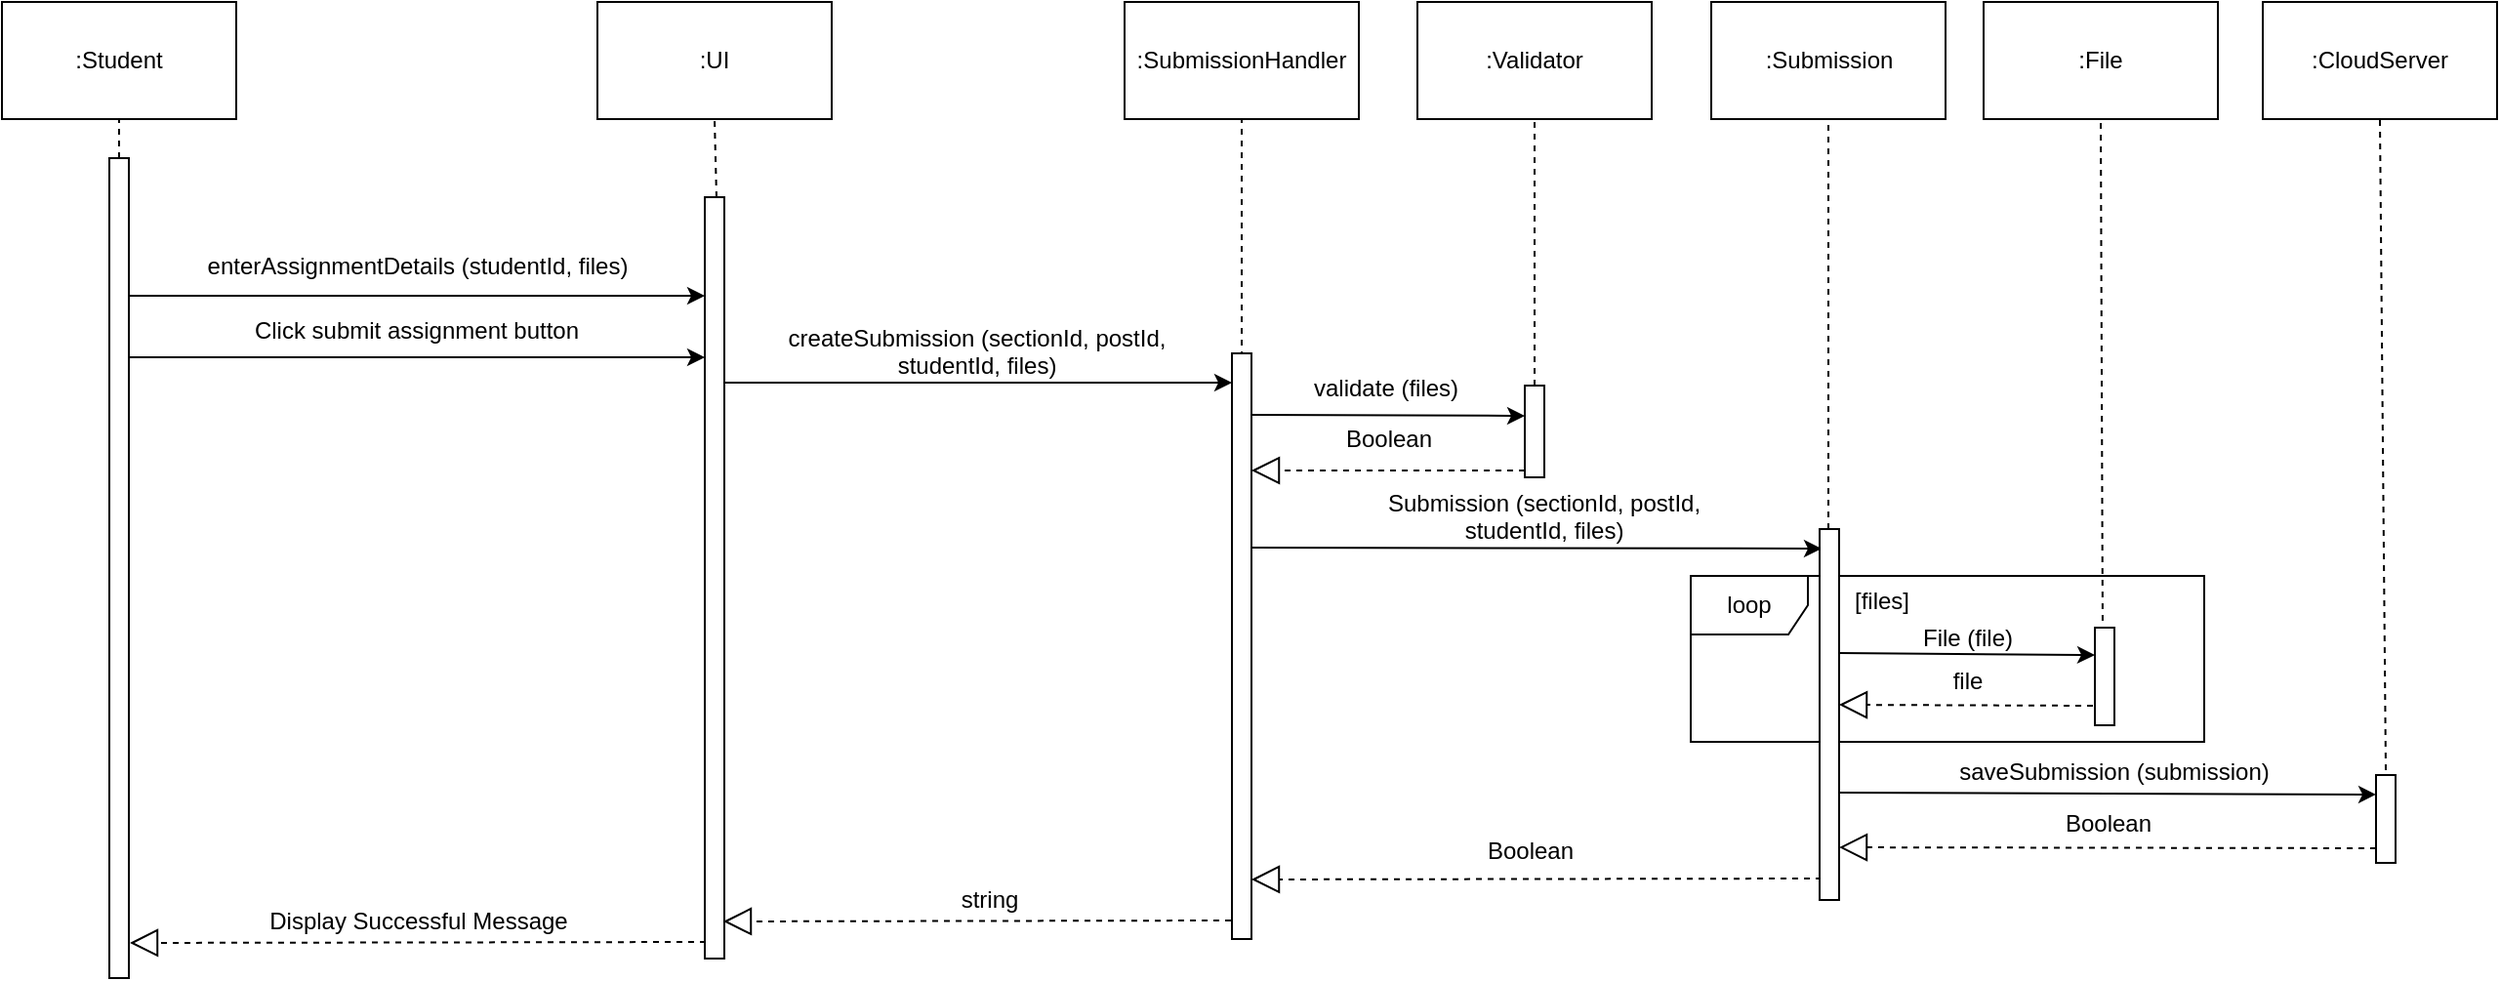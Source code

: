<mxfile version="10.6.9" type="google"><diagram id="XIfQkbySIWr7M6Sej6gq" name="Page-1"><mxGraphModel dx="840" dy="452" grid="1" gridSize="10" guides="1" tooltips="1" connect="1" arrows="1" fold="1" page="1" pageScale="1" pageWidth="850" pageHeight="1100" math="0" shadow="0"><root><mxCell id="0"/><mxCell id="1" parent="0"/><mxCell id="6bwbx6RjrM6j7Sr_Fx_w-13" value="loop" style="shape=umlFrame;whiteSpace=wrap;html=1;" parent="1" vertex="1"><mxGeometry x="1065" y="404" width="263" height="85" as="geometry"/></mxCell><mxCell id="3fVXA5pcYIj-z2EGN75J-2" value="" style="endArrow=none;dashed=1;html=1;entryX=0.5;entryY=1;entryDx=0;entryDy=0;" parent="1" target="3fVXA5pcYIj-z2EGN75J-3" edge="1"><mxGeometry width="50" height="50" relative="1" as="geometry"><mxPoint x="260" y="190" as="sourcePoint"/><mxPoint x="259.5" y="160" as="targetPoint"/></mxGeometry></mxCell><mxCell id="3fVXA5pcYIj-z2EGN75J-3" value=":Student" style="rounded=0;whiteSpace=wrap;html=1;" parent="1" vertex="1"><mxGeometry x="200" y="110" width="120" height="60" as="geometry"/></mxCell><mxCell id="3fVXA5pcYIj-z2EGN75J-4" value="" style="html=1;points=[];perimeter=orthogonalPerimeter;" parent="1" vertex="1"><mxGeometry x="255" y="190" width="10" height="420" as="geometry"/></mxCell><mxCell id="3fVXA5pcYIj-z2EGN75J-5" value=":UI&lt;br&gt;" style="rounded=0;whiteSpace=wrap;html=1;" parent="1" vertex="1"><mxGeometry x="505" y="110" width="120" height="60" as="geometry"/></mxCell><mxCell id="3fVXA5pcYIj-z2EGN75J-7" value="" style="endArrow=none;dashed=1;html=1;entryX=0.5;entryY=1;entryDx=0;entryDy=0;" parent="1" target="3fVXA5pcYIj-z2EGN75J-5" edge="1"><mxGeometry width="50" height="50" relative="1" as="geometry"><mxPoint x="566.0" y="210" as="sourcePoint"/><mxPoint x="565" y="200" as="targetPoint"/></mxGeometry></mxCell><mxCell id="3fVXA5pcYIj-z2EGN75J-8" value="" style="html=1;points=[];perimeter=orthogonalPerimeter;" parent="1" vertex="1"><mxGeometry x="560" y="210" width="10" height="390" as="geometry"/></mxCell><mxCell id="3fVXA5pcYIj-z2EGN75J-9" value=":&lt;span&gt;SubmissionHandler&lt;/span&gt;&lt;br&gt;" style="rounded=0;whiteSpace=wrap;html=1;" parent="1" vertex="1"><mxGeometry x="775" y="110" width="120" height="60" as="geometry"/></mxCell><mxCell id="3fVXA5pcYIj-z2EGN75J-10" value="" style="endArrow=none;dashed=1;html=1;entryX=0.5;entryY=1;entryDx=0;entryDy=0;" parent="1" target="3fVXA5pcYIj-z2EGN75J-9" edge="1"><mxGeometry width="50" height="50" relative="1" as="geometry"><mxPoint x="835" y="460" as="sourcePoint"/><mxPoint x="835" y="203" as="targetPoint"/></mxGeometry></mxCell><mxCell id="3fVXA5pcYIj-z2EGN75J-11" value="" style="html=1;points=[];perimeter=orthogonalPerimeter;" parent="1" vertex="1"><mxGeometry x="830" y="290" width="10" height="300" as="geometry"/></mxCell><mxCell id="3fVXA5pcYIj-z2EGN75J-12" value="" style="endArrow=classic;html=1;fontSize=12;" parent="1" edge="1"><mxGeometry width="50" height="50" relative="1" as="geometry"><mxPoint x="570" y="305" as="sourcePoint"/><mxPoint x="830" y="305" as="targetPoint"/></mxGeometry></mxCell><mxCell id="3fVXA5pcYIj-z2EGN75J-13" value="createSubmission (sectionId, postId,&#10;studentId, files)" style="text;align=center;fontStyle=0;verticalAlign=middle;spacingLeft=3;spacingRight=3;strokeColor=none;rotatable=0;points=[[0,0.5],[1,0.5]];portConstraint=eastwest;fontSize=12;" parent="1" vertex="1"><mxGeometry x="659.5" y="288" width="80" as="geometry"/></mxCell><mxCell id="3fVXA5pcYIj-z2EGN75J-16" value="" style="endArrow=classic;html=1;fontSize=12;" parent="1" edge="1"><mxGeometry width="50" height="50" relative="1" as="geometry"><mxPoint x="265" y="260.5" as="sourcePoint"/><mxPoint x="560" y="260.5" as="targetPoint"/></mxGeometry></mxCell><mxCell id="3fVXA5pcYIj-z2EGN75J-17" value="enterAssignmentDetails (studentId, files)" style="text;align=center;fontStyle=0;verticalAlign=middle;spacingLeft=3;spacingRight=3;strokeColor=none;rotatable=0;points=[[0,0.5],[1,0.5]];portConstraint=eastwest;fontSize=12;" parent="1" vertex="1"><mxGeometry x="373" y="244" width="80" as="geometry"/></mxCell><mxCell id="3fVXA5pcYIj-z2EGN75J-18" value="" style="endArrow=classic;html=1;fontSize=12;" parent="1" edge="1"><mxGeometry width="50" height="50" relative="1" as="geometry"><mxPoint x="265" y="292" as="sourcePoint"/><mxPoint x="560" y="292" as="targetPoint"/></mxGeometry></mxCell><mxCell id="3fVXA5pcYIj-z2EGN75J-19" value="Click submit assignment button" style="text;align=center;fontStyle=0;verticalAlign=middle;spacingLeft=3;spacingRight=3;strokeColor=none;rotatable=0;points=[[0,0.5],[1,0.5]];portConstraint=eastwest;fontSize=12;" parent="1" vertex="1"><mxGeometry x="372.5" y="277" width="80" as="geometry"/></mxCell><mxCell id="3fVXA5pcYIj-z2EGN75J-20" value=":CloudServer&lt;br&gt;" style="rounded=0;whiteSpace=wrap;html=1;" parent="1" vertex="1"><mxGeometry x="1358" y="110" width="120" height="60" as="geometry"/></mxCell><mxCell id="3fVXA5pcYIj-z2EGN75J-21" value="" style="endArrow=none;dashed=1;html=1;entryX=0.5;entryY=1;entryDx=0;entryDy=0;exitX=0.5;exitY=-0.055;exitDx=0;exitDy=0;exitPerimeter=0;" parent="1" source="3fVXA5pcYIj-z2EGN75J-49" target="3fVXA5pcYIj-z2EGN75J-20" edge="1"><mxGeometry width="50" height="50" relative="1" as="geometry"><mxPoint x="1418" y="652.5" as="sourcePoint"/><mxPoint x="1458" y="270" as="targetPoint"/></mxGeometry></mxCell><mxCell id="3fVXA5pcYIj-z2EGN75J-22" value="string" style="text;html=1;strokeColor=none;fillColor=none;align=center;verticalAlign=middle;whiteSpace=wrap;rounded=0;" parent="1" vertex="1"><mxGeometry x="682" y="560" width="48" height="20" as="geometry"/></mxCell><mxCell id="3fVXA5pcYIj-z2EGN75J-25" value="" style="endArrow=block;dashed=1;endFill=0;endSize=12;html=1;" parent="1" edge="1"><mxGeometry width="160" relative="1" as="geometry"><mxPoint x="829.5" y="580.5" as="sourcePoint"/><mxPoint x="569.5" y="581" as="targetPoint"/></mxGeometry></mxCell><mxCell id="3fVXA5pcYIj-z2EGN75J-27" value=":Validator&lt;br&gt;" style="rounded=0;whiteSpace=wrap;html=1;" parent="1" vertex="1"><mxGeometry x="925" y="110" width="120" height="60" as="geometry"/></mxCell><mxCell id="3fVXA5pcYIj-z2EGN75J-28" value="" style="endArrow=none;dashed=1;html=1;entryX=0.5;entryY=1;entryDx=0;entryDy=0;" parent="1" source="3fVXA5pcYIj-z2EGN75J-29" target="3fVXA5pcYIj-z2EGN75J-27" edge="1"><mxGeometry width="50" height="50" relative="1" as="geometry"><mxPoint x="1006" y="659.5" as="sourcePoint"/><mxPoint x="1046" y="202" as="targetPoint"/></mxGeometry></mxCell><mxCell id="3fVXA5pcYIj-z2EGN75J-29" value="" style="html=1;points=[];perimeter=orthogonalPerimeter;" parent="1" vertex="1"><mxGeometry x="980" y="306.5" width="10" height="47" as="geometry"/></mxCell><mxCell id="3fVXA5pcYIj-z2EGN75J-30" value="&lt;div style=&quot;text-align: center&quot;&gt;&lt;span&gt;validate (files&lt;/span&gt;&lt;span&gt;)&lt;/span&gt;&lt;/div&gt;" style="text;html=1;" parent="1" vertex="1"><mxGeometry x="870" y="294" width="80" height="30" as="geometry"/></mxCell><mxCell id="3fVXA5pcYIj-z2EGN75J-31" value="" style="endArrow=classic;html=1;fontSize=12;" parent="1" edge="1"><mxGeometry width="50" height="50" relative="1" as="geometry"><mxPoint x="840" y="321.5" as="sourcePoint"/><mxPoint x="980" y="322" as="targetPoint"/></mxGeometry></mxCell><mxCell id="3fVXA5pcYIj-z2EGN75J-32" value="Boolean" style="text;html=1;strokeColor=none;fillColor=none;align=center;verticalAlign=middle;whiteSpace=wrap;rounded=0;" parent="1" vertex="1"><mxGeometry x="861.5" y="324" width="97" height="20" as="geometry"/></mxCell><mxCell id="3fVXA5pcYIj-z2EGN75J-33" value="" style="endArrow=block;dashed=1;endFill=0;endSize=12;html=1;" parent="1" edge="1"><mxGeometry width="160" relative="1" as="geometry"><mxPoint x="980" y="350" as="sourcePoint"/><mxPoint x="840" y="350" as="targetPoint"/></mxGeometry></mxCell><mxCell id="3fVXA5pcYIj-z2EGN75J-35" value="saveSubmission (submission)" style="text;align=center;fontStyle=0;verticalAlign=middle;spacingLeft=3;spacingRight=3;strokeColor=none;rotatable=0;points=[[0,0.5],[1,0.5]];portConstraint=eastwest;fontSize=12;" parent="1" vertex="1"><mxGeometry x="1242" y="501" width="80" height="5" as="geometry"/></mxCell><mxCell id="3fVXA5pcYIj-z2EGN75J-36" value="" style="endArrow=classic;html=1;fontSize=12;entryX=0;entryY=0.222;entryDx=0;entryDy=0;entryPerimeter=0;" parent="1" edge="1" target="3fVXA5pcYIj-z2EGN75J-49"><mxGeometry width="50" height="50" relative="1" as="geometry"><mxPoint x="1141" y="515" as="sourcePoint"/><mxPoint x="1378" y="515" as="targetPoint"/></mxGeometry></mxCell><mxCell id="3fVXA5pcYIj-z2EGN75J-37" value="" style="endArrow=block;dashed=1;endFill=0;endSize=12;html=1;entryX=1;entryY=0.858;entryDx=0;entryDy=0;entryPerimeter=0;" parent="1" edge="1" target="6bwbx6RjrM6j7Sr_Fx_w-14"><mxGeometry width="160" relative="1" as="geometry"><mxPoint x="1416" y="543.5" as="sourcePoint"/><mxPoint x="1170" y="544" as="targetPoint"/></mxGeometry></mxCell><mxCell id="3fVXA5pcYIj-z2EGN75J-38" value="Boolean" style="text;html=1;strokeColor=none;fillColor=none;align=center;verticalAlign=middle;whiteSpace=wrap;rounded=0;" parent="1" vertex="1"><mxGeometry x="1258.5" y="521" width="40" height="20" as="geometry"/></mxCell><mxCell id="3fVXA5pcYIj-z2EGN75J-49" value="" style="html=1;points=[];perimeter=orthogonalPerimeter;" parent="1" vertex="1"><mxGeometry x="1416" y="506" width="10" height="45" as="geometry"/></mxCell><mxCell id="3fVXA5pcYIj-z2EGN75J-51" value="Display Successful Message" style="text;html=1;strokeColor=none;fillColor=none;align=center;verticalAlign=middle;whiteSpace=wrap;rounded=0;" parent="1" vertex="1"><mxGeometry x="334.5" y="571" width="157" height="20" as="geometry"/></mxCell><mxCell id="3fVXA5pcYIj-z2EGN75J-52" value="" style="endArrow=block;dashed=1;endFill=0;endSize=12;html=1;" parent="1" edge="1"><mxGeometry width="160" relative="1" as="geometry"><mxPoint x="560.5" y="591.5" as="sourcePoint"/><mxPoint x="265.5" y="592" as="targetPoint"/></mxGeometry></mxCell><mxCell id="3fVXA5pcYIj-z2EGN75J-54" value=":Submission&lt;br&gt;" style="rounded=0;whiteSpace=wrap;html=1;" parent="1" vertex="1"><mxGeometry x="1075.5" y="110" width="120" height="60" as="geometry"/></mxCell><mxCell id="3fVXA5pcYIj-z2EGN75J-55" value="" style="endArrow=none;dashed=1;html=1;entryX=0.5;entryY=1;entryDx=0;entryDy=0;" parent="1" source="6bwbx6RjrM6j7Sr_Fx_w-14" target="3fVXA5pcYIj-z2EGN75J-54" edge="1"><mxGeometry width="50" height="50" relative="1" as="geometry"><mxPoint x="1135.5" y="380.5" as="sourcePoint"/><mxPoint x="1196.5" y="202" as="targetPoint"/></mxGeometry></mxCell><mxCell id="3fVXA5pcYIj-z2EGN75J-57" value="" style="endArrow=classic;html=1;fontSize=12;" parent="1" edge="1"><mxGeometry width="50" height="50" relative="1" as="geometry"><mxPoint x="840" y="389.5" as="sourcePoint"/><mxPoint x="1132" y="390" as="targetPoint"/></mxGeometry></mxCell><mxCell id="3fVXA5pcYIj-z2EGN75J-58" value="Submission (sectionId, postId,&#10;studentId, files)" style="text;align=center;fontStyle=0;verticalAlign=middle;spacingLeft=3;spacingRight=3;strokeColor=none;rotatable=0;points=[[0,0.5],[1,0.5]];portConstraint=eastwest;fontSize=12;" parent="1" vertex="1"><mxGeometry x="950" y="372.5" width="80" as="geometry"/></mxCell><mxCell id="3fVXA5pcYIj-z2EGN75J-61" value="Boolean" style="text;html=1;strokeColor=none;fillColor=none;align=center;verticalAlign=middle;whiteSpace=wrap;rounded=0;" parent="1" vertex="1"><mxGeometry x="914.5" y="535" width="136" height="20" as="geometry"/></mxCell><mxCell id="3fVXA5pcYIj-z2EGN75J-62" value="" style="endArrow=block;dashed=1;endFill=0;endSize=12;html=1;" parent="1" edge="1"><mxGeometry width="160" relative="1" as="geometry"><mxPoint x="1132" y="559" as="sourcePoint"/><mxPoint x="840" y="559.5" as="targetPoint"/></mxGeometry></mxCell><mxCell id="6bwbx6RjrM6j7Sr_Fx_w-11" value=":File&lt;br&gt;" style="rounded=0;whiteSpace=wrap;html=1;" parent="1" vertex="1"><mxGeometry x="1215" y="110" width="120" height="60" as="geometry"/></mxCell><mxCell id="6bwbx6RjrM6j7Sr_Fx_w-12" value="" style="endArrow=none;dashed=1;html=1;entryX=0.5;entryY=1;entryDx=0;entryDy=0;" parent="1" target="6bwbx6RjrM6j7Sr_Fx_w-11" edge="1"><mxGeometry width="50" height="50" relative="1" as="geometry"><mxPoint x="1276" y="433" as="sourcePoint"/><mxPoint x="1276" y="235" as="targetPoint"/><Array as="points"><mxPoint x="1276" y="433"/></Array></mxGeometry></mxCell><mxCell id="6bwbx6RjrM6j7Sr_Fx_w-14" value="" style="html=1;points=[];perimeter=orthogonalPerimeter;" parent="1" vertex="1"><mxGeometry x="1131" y="380" width="10" height="190" as="geometry"/></mxCell><mxCell id="6bwbx6RjrM6j7Sr_Fx_w-15" value="" style="html=1;points=[];perimeter=orthogonalPerimeter;" parent="1" vertex="1"><mxGeometry x="1272" y="430.5" width="10" height="50" as="geometry"/></mxCell><mxCell id="6bwbx6RjrM6j7Sr_Fx_w-16" value="" style="endArrow=classic;html=1;fontSize=12;" parent="1" edge="1"><mxGeometry width="50" height="50" relative="1" as="geometry"><mxPoint x="1141" y="443.5" as="sourcePoint"/><mxPoint x="1272" y="444.5" as="targetPoint"/></mxGeometry></mxCell><mxCell id="6bwbx6RjrM6j7Sr_Fx_w-17" value="File (file)" style="text;align=center;fontStyle=0;verticalAlign=middle;spacingLeft=3;spacingRight=3;strokeColor=none;rotatable=0;points=[[0,0.5],[1,0.5]];portConstraint=eastwest;fontSize=12;" parent="1" vertex="1"><mxGeometry x="1167" y="434.5" width="80" as="geometry"/></mxCell><mxCell id="6bwbx6RjrM6j7Sr_Fx_w-18" value="" style="endArrow=block;dashed=1;endFill=0;endSize=12;html=1;" parent="1" edge="1"><mxGeometry width="160" relative="1" as="geometry"><mxPoint x="1271" y="470.5" as="sourcePoint"/><mxPoint x="1141" y="470" as="targetPoint"/></mxGeometry></mxCell><mxCell id="6bwbx6RjrM6j7Sr_Fx_w-19" value="file" style="text;html=1;strokeColor=none;fillColor=none;align=center;verticalAlign=middle;whiteSpace=wrap;rounded=0;" parent="1" vertex="1"><mxGeometry x="1178" y="448" width="58" height="20" as="geometry"/></mxCell><mxCell id="6bwbx6RjrM6j7Sr_Fx_w-20" value="[files]" style="text;align=center;fontStyle=0;verticalAlign=middle;spacingLeft=3;spacingRight=3;strokeColor=none;rotatable=0;points=[[0,0.5],[1,0.5]];portConstraint=eastwest;fontSize=12;" parent="1" vertex="1"><mxGeometry x="1123" y="415.5" width="80" as="geometry"/></mxCell></root></mxGraphModel></diagram></mxfile>